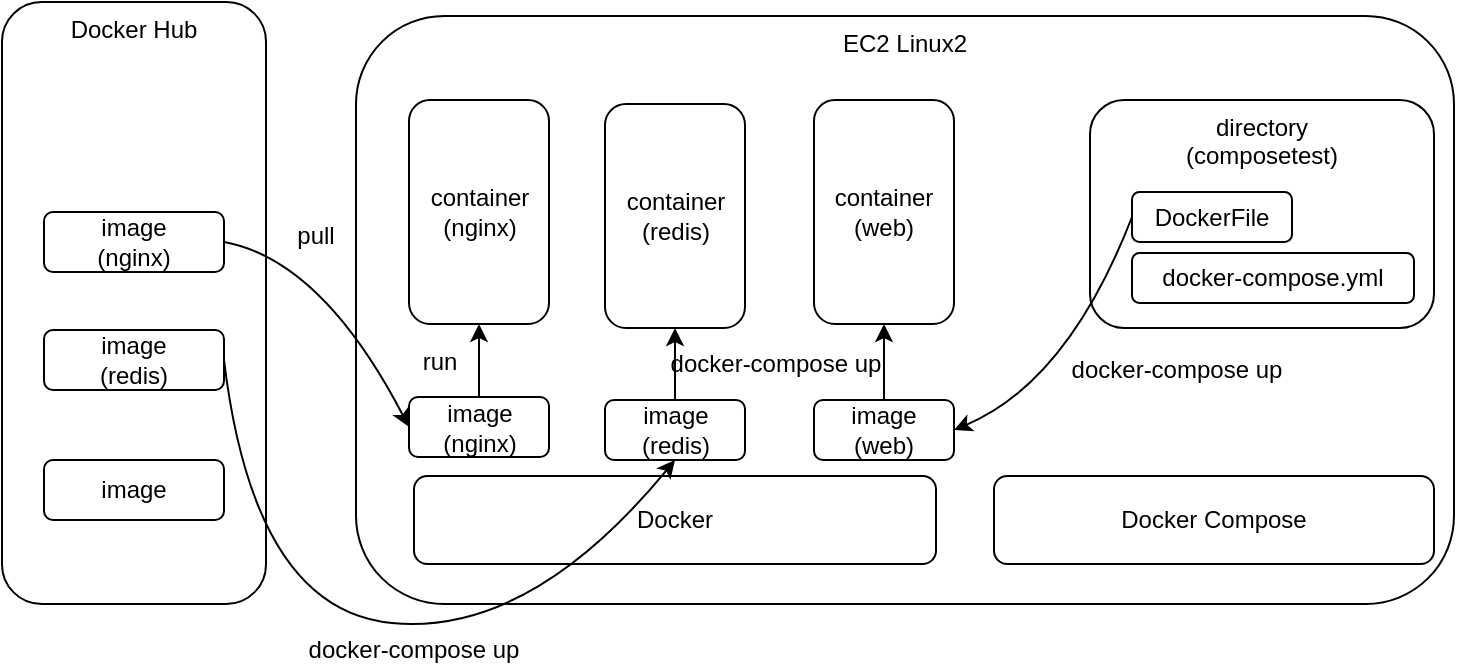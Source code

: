 <mxfile version="11.1.1" type="device"><diagram id="p2b5YTug0KTLR046Q15V" name="Page-1"><mxGraphModel dx="1038" dy="582" grid="0" gridSize="10" guides="1" tooltips="1" connect="1" arrows="1" fold="1" page="1" pageScale="1" pageWidth="827" pageHeight="1169" math="0" shadow="0"><root><mxCell id="0"/><mxCell id="1" parent="0"/><mxCell id="2BvMeAxGRtTfIWaXhN2B-3" value="EC2 Linux2" style="rounded=1;whiteSpace=wrap;html=1;verticalAlign=top;align=center;" vertex="1" parent="1"><mxGeometry x="208" y="126" width="549" height="294" as="geometry"/></mxCell><mxCell id="2BvMeAxGRtTfIWaXhN2B-4" value="Docker" style="rounded=1;whiteSpace=wrap;html=1;verticalAlign=middle;align=center;" vertex="1" parent="1"><mxGeometry x="237" y="356" width="261" height="44" as="geometry"/></mxCell><mxCell id="2BvMeAxGRtTfIWaXhN2B-5" value="Docker Compose" style="rounded=1;whiteSpace=wrap;html=1;verticalAlign=middle;align=center;" vertex="1" parent="1"><mxGeometry x="527" y="356" width="220" height="44" as="geometry"/></mxCell><mxCell id="2BvMeAxGRtTfIWaXhN2B-7" value="Docker Hub" style="rounded=1;whiteSpace=wrap;html=1;verticalAlign=top;align=center;" vertex="1" parent="1"><mxGeometry x="31" y="119" width="132" height="301" as="geometry"/></mxCell><mxCell id="2BvMeAxGRtTfIWaXhN2B-8" value="image&lt;br&gt;(nginx)" style="rounded=1;whiteSpace=wrap;html=1;verticalAlign=middle;align=center;" vertex="1" parent="1"><mxGeometry x="52" y="224" width="90" height="30" as="geometry"/></mxCell><mxCell id="2BvMeAxGRtTfIWaXhN2B-9" value="image&lt;br&gt;(redis)" style="rounded=1;whiteSpace=wrap;html=1;verticalAlign=middle;align=center;" vertex="1" parent="1"><mxGeometry x="52" y="283" width="90" height="30" as="geometry"/></mxCell><mxCell id="2BvMeAxGRtTfIWaXhN2B-10" value="image" style="rounded=1;whiteSpace=wrap;html=1;verticalAlign=middle;align=center;" vertex="1" parent="1"><mxGeometry x="52" y="348" width="90" height="30" as="geometry"/></mxCell><mxCell id="2BvMeAxGRtTfIWaXhN2B-12" value="" style="curved=1;endArrow=classic;html=1;exitX=1;exitY=0.5;exitDx=0;exitDy=0;entryX=0;entryY=0.5;entryDx=0;entryDy=0;" edge="1" parent="1" source="2BvMeAxGRtTfIWaXhN2B-8" target="2BvMeAxGRtTfIWaXhN2B-13"><mxGeometry width="50" height="50" relative="1" as="geometry"><mxPoint x="31" y="491" as="sourcePoint"/><mxPoint x="81" y="441" as="targetPoint"/><Array as="points"><mxPoint x="191" y="248"/></Array></mxGeometry></mxCell><mxCell id="2BvMeAxGRtTfIWaXhN2B-13" value="image&lt;br&gt;(nginx)" style="rounded=1;whiteSpace=wrap;html=1;verticalAlign=middle;align=center;" vertex="1" parent="1"><mxGeometry x="234.5" y="316.5" width="70" height="30" as="geometry"/></mxCell><mxCell id="2BvMeAxGRtTfIWaXhN2B-14" value="pull" style="text;html=1;strokeColor=none;fillColor=none;align=center;verticalAlign=middle;whiteSpace=wrap;rounded=0;" vertex="1" parent="1"><mxGeometry x="168" y="226" width="40" height="20" as="geometry"/></mxCell><mxCell id="2BvMeAxGRtTfIWaXhN2B-15" value="container&lt;br&gt;(nginx)" style="rounded=1;whiteSpace=wrap;html=1;verticalAlign=middle;align=center;" vertex="1" parent="1"><mxGeometry x="234.5" y="168" width="70" height="112" as="geometry"/></mxCell><mxCell id="2BvMeAxGRtTfIWaXhN2B-16" value="" style="endArrow=classic;html=1;entryX=0.5;entryY=1;entryDx=0;entryDy=0;exitX=0.5;exitY=0;exitDx=0;exitDy=0;" edge="1" parent="1" source="2BvMeAxGRtTfIWaXhN2B-13" target="2BvMeAxGRtTfIWaXhN2B-15"><mxGeometry width="50" height="50" relative="1" as="geometry"><mxPoint x="-1.5" y="491" as="sourcePoint"/><mxPoint x="48.5" y="441" as="targetPoint"/></mxGeometry></mxCell><mxCell id="2BvMeAxGRtTfIWaXhN2B-17" value="run" style="text;html=1;strokeColor=none;fillColor=none;align=center;verticalAlign=middle;whiteSpace=wrap;rounded=0;" vertex="1" parent="1"><mxGeometry x="229.5" y="288.5" width="40" height="20" as="geometry"/></mxCell><mxCell id="2BvMeAxGRtTfIWaXhN2B-18" value="directory&lt;br&gt;(composetest)" style="rounded=1;whiteSpace=wrap;html=1;verticalAlign=top;align=center;" vertex="1" parent="1"><mxGeometry x="575" y="168" width="172" height="114" as="geometry"/></mxCell><mxCell id="2BvMeAxGRtTfIWaXhN2B-19" value="DockerFile" style="rounded=1;whiteSpace=wrap;html=1;verticalAlign=middle;align=center;" vertex="1" parent="1"><mxGeometry x="596" y="214" width="80" height="25" as="geometry"/></mxCell><mxCell id="2BvMeAxGRtTfIWaXhN2B-20" value="image&lt;br&gt;(web)" style="rounded=1;whiteSpace=wrap;html=1;verticalAlign=middle;align=center;" vertex="1" parent="1"><mxGeometry x="437" y="318" width="70" height="30" as="geometry"/></mxCell><mxCell id="2BvMeAxGRtTfIWaXhN2B-23" value="docker-compose.yml" style="rounded=1;whiteSpace=wrap;html=1;verticalAlign=middle;align=center;" vertex="1" parent="1"><mxGeometry x="596" y="244.5" width="141" height="25" as="geometry"/></mxCell><mxCell id="2BvMeAxGRtTfIWaXhN2B-24" value="" style="curved=1;endArrow=classic;html=1;exitX=1;exitY=0.5;exitDx=0;exitDy=0;entryX=0.5;entryY=1;entryDx=0;entryDy=0;" edge="1" parent="1" source="2BvMeAxGRtTfIWaXhN2B-9" target="2BvMeAxGRtTfIWaXhN2B-25"><mxGeometry width="50" height="50" relative="1" as="geometry"><mxPoint x="606" y="235" as="sourcePoint"/><mxPoint x="427" y="343" as="targetPoint"/><Array as="points"><mxPoint x="157" y="423"/><mxPoint x="295" y="436"/></Array></mxGeometry></mxCell><mxCell id="2BvMeAxGRtTfIWaXhN2B-25" value="image&lt;br&gt;(redis)" style="rounded=1;whiteSpace=wrap;html=1;verticalAlign=middle;align=center;" vertex="1" parent="1"><mxGeometry x="332.5" y="318" width="70" height="30" as="geometry"/></mxCell><mxCell id="2BvMeAxGRtTfIWaXhN2B-26" value="docker-compose up" style="text;html=1;strokeColor=none;fillColor=none;align=center;verticalAlign=middle;whiteSpace=wrap;rounded=0;" vertex="1" parent="1"><mxGeometry x="172" y="433" width="130" height="20" as="geometry"/></mxCell><mxCell id="2BvMeAxGRtTfIWaXhN2B-27" value="container&lt;br&gt;(web)" style="rounded=1;whiteSpace=wrap;html=1;verticalAlign=middle;align=center;" vertex="1" parent="1"><mxGeometry x="437" y="168" width="70" height="112" as="geometry"/></mxCell><mxCell id="2BvMeAxGRtTfIWaXhN2B-28" value="" style="endArrow=classic;html=1;entryX=0.5;entryY=1;entryDx=0;entryDy=0;exitX=0.5;exitY=0;exitDx=0;exitDy=0;" edge="1" parent="1" target="2BvMeAxGRtTfIWaXhN2B-27" source="2BvMeAxGRtTfIWaXhN2B-20"><mxGeometry width="50" height="50" relative="1" as="geometry"><mxPoint x="378.5" y="316.5" as="sourcePoint"/><mxPoint x="157.5" y="441" as="targetPoint"/></mxGeometry></mxCell><mxCell id="2BvMeAxGRtTfIWaXhN2B-30" value="container&lt;br&gt;(redis)" style="rounded=1;whiteSpace=wrap;html=1;verticalAlign=middle;align=center;" vertex="1" parent="1"><mxGeometry x="332.5" y="170" width="70" height="112" as="geometry"/></mxCell><mxCell id="2BvMeAxGRtTfIWaXhN2B-31" value="" style="endArrow=classic;html=1;entryX=0.5;entryY=1;entryDx=0;entryDy=0;exitX=0.5;exitY=0;exitDx=0;exitDy=0;" edge="1" parent="1" target="2BvMeAxGRtTfIWaXhN2B-30"><mxGeometry width="50" height="50" relative="1" as="geometry"><mxPoint x="367.5" y="318.5" as="sourcePoint"/><mxPoint x="146.5" y="443" as="targetPoint"/></mxGeometry></mxCell><mxCell id="2BvMeAxGRtTfIWaXhN2B-32" value="docker-compose up" style="text;html=1;strokeColor=none;fillColor=none;align=center;verticalAlign=middle;whiteSpace=wrap;rounded=0;" vertex="1" parent="1"><mxGeometry x="359" y="290" width="118" height="20" as="geometry"/></mxCell><mxCell id="2BvMeAxGRtTfIWaXhN2B-22" value="docker-compose up" style="text;html=1;strokeColor=none;fillColor=none;align=center;verticalAlign=middle;whiteSpace=wrap;rounded=0;" vertex="1" parent="1"><mxGeometry x="561" y="293" width="115" height="20" as="geometry"/></mxCell><mxCell id="2BvMeAxGRtTfIWaXhN2B-21" value="" style="curved=1;endArrow=classic;html=1;exitX=0;exitY=0.5;exitDx=0;exitDy=0;entryX=1;entryY=0.5;entryDx=0;entryDy=0;" edge="1" parent="1" source="2BvMeAxGRtTfIWaXhN2B-19" target="2BvMeAxGRtTfIWaXhN2B-20"><mxGeometry width="50" height="50" relative="1" as="geometry"><mxPoint x="152" y="249" as="sourcePoint"/><mxPoint x="277" y="341.5" as="targetPoint"/><Array as="points"><mxPoint x="564" y="309"/></Array></mxGeometry></mxCell></root></mxGraphModel></diagram></mxfile>